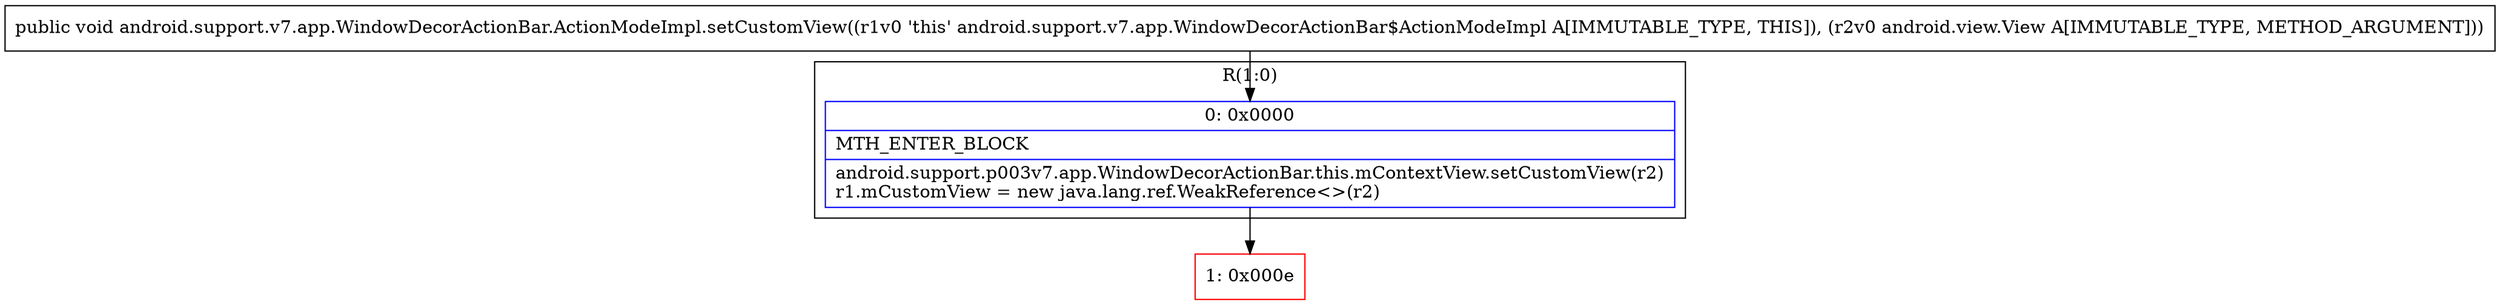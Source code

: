 digraph "CFG forandroid.support.v7.app.WindowDecorActionBar.ActionModeImpl.setCustomView(Landroid\/view\/View;)V" {
subgraph cluster_Region_1245057544 {
label = "R(1:0)";
node [shape=record,color=blue];
Node_0 [shape=record,label="{0\:\ 0x0000|MTH_ENTER_BLOCK\l|android.support.p003v7.app.WindowDecorActionBar.this.mContextView.setCustomView(r2)\lr1.mCustomView = new java.lang.ref.WeakReference\<\>(r2)\l}"];
}
Node_1 [shape=record,color=red,label="{1\:\ 0x000e}"];
MethodNode[shape=record,label="{public void android.support.v7.app.WindowDecorActionBar.ActionModeImpl.setCustomView((r1v0 'this' android.support.v7.app.WindowDecorActionBar$ActionModeImpl A[IMMUTABLE_TYPE, THIS]), (r2v0 android.view.View A[IMMUTABLE_TYPE, METHOD_ARGUMENT])) }"];
MethodNode -> Node_0;
Node_0 -> Node_1;
}

